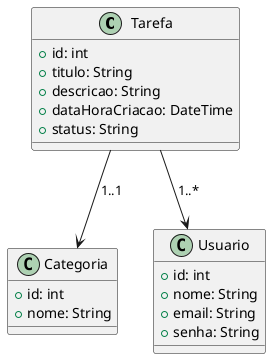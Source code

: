 @startuml MER
class Tarefa {
  +id: int
  +titulo: String
  +descricao: String
  +dataHoraCriacao: DateTime
  +status: String
}

class Categoria {
  +id: int
  +nome: String
}

class Usuario {
  +id: int
  +nome: String
  +email: String
  +senha: String
}

Tarefa --> Categoria : "1..1"
Tarefa --> Usuario : "1..*"
@enduml
